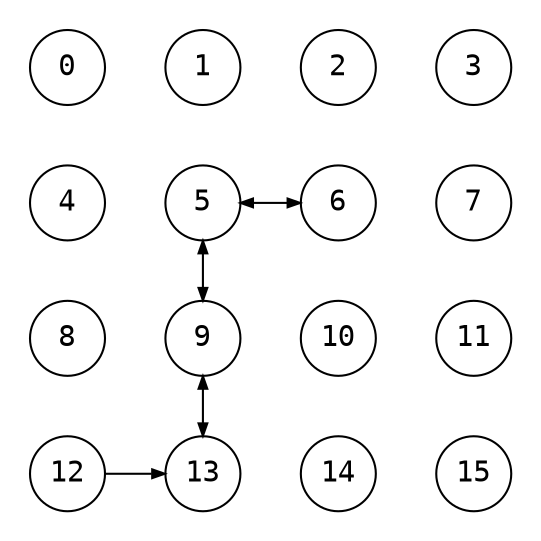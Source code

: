 digraph {
    node [shape=circle, fontname=monospace, fixedsize=true, width=0.5, height=0.5];
    edge [arrowsize=0.6, fontname=monospace];
    pad=0.2;
    nodesep=0.4;
    ranksep=0.4;

    5 -> {6, 9} [dir=both];
    9 -> {13} [dir=both];
    {12} -> 13;

    edge [style=invis];

    0 -> 4 -> 8 -> 12;
    1 -> 5;
    2 -> 6 -> 10 -> 14;
    3 -> 7 -> 11 -> 15;

    rank=same {0; 1; 2; 3};
    rank=same {4; 5; 6; 7};
    rank=same {8; 9; 10; 11};
    rank=same {12; 13; 14; 15};
}